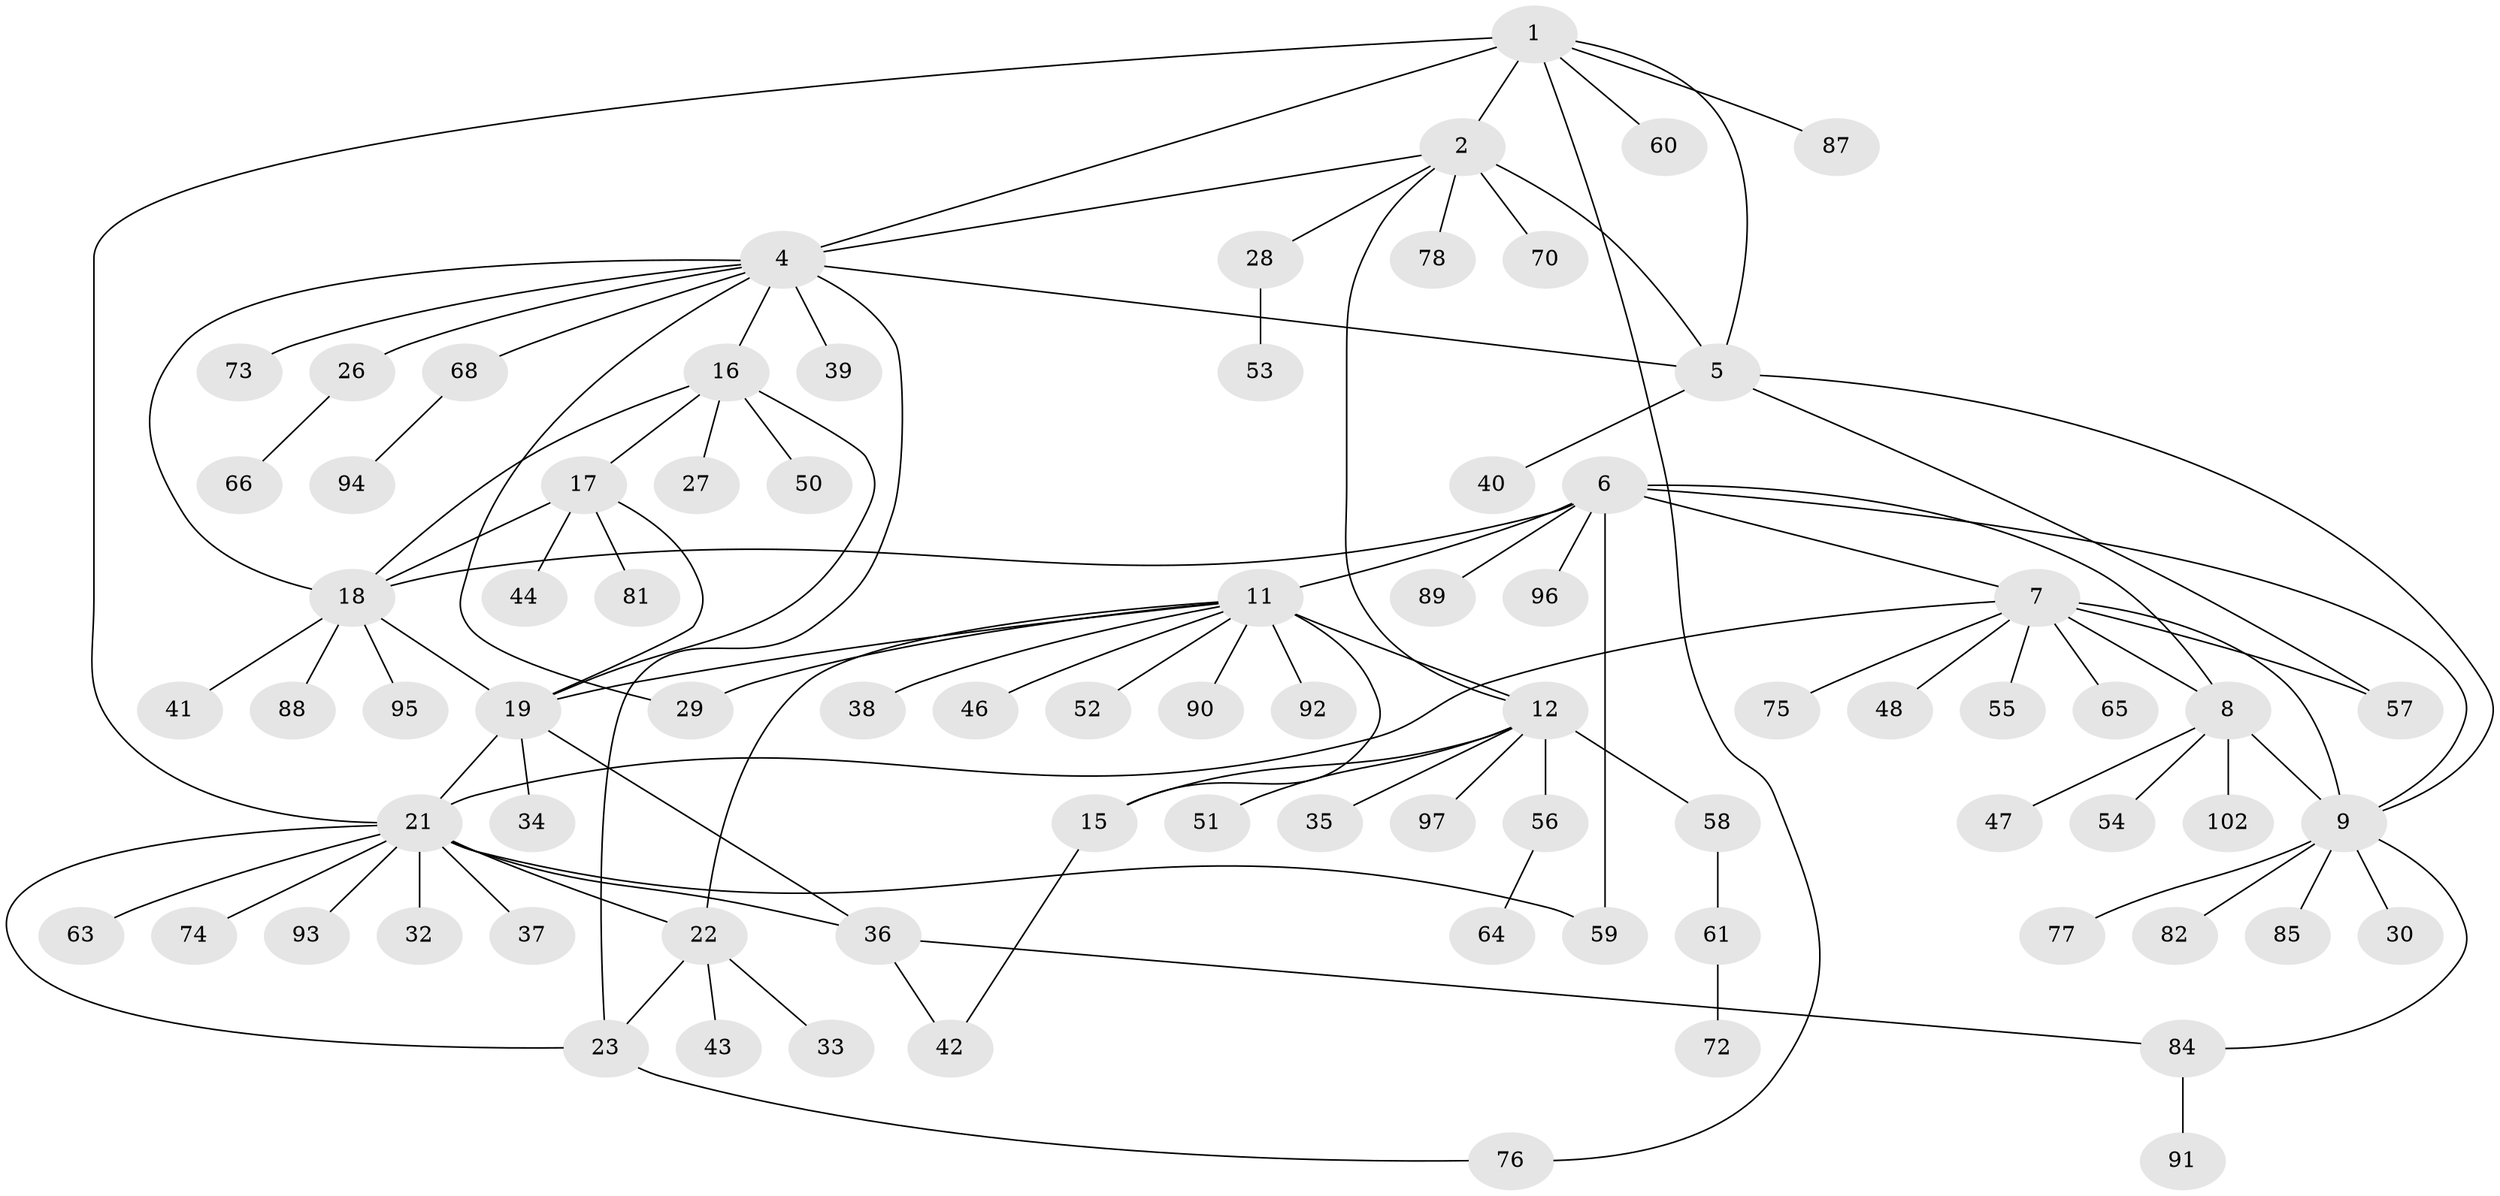 // Generated by graph-tools (version 1.1) at 2025/24/03/03/25 07:24:14]
// undirected, 80 vertices, 105 edges
graph export_dot {
graph [start="1"]
  node [color=gray90,style=filled];
  1 [super="+98"];
  2 [super="+3"];
  4 [super="+49"];
  5 [super="+31"];
  6 [super="+67"];
  7 [super="+10"];
  8 [super="+62"];
  9 [super="+101"];
  11 [super="+13"];
  12 [super="+14"];
  15;
  16 [super="+79"];
  17 [super="+86"];
  18;
  19 [super="+20"];
  21 [super="+25"];
  22 [super="+24"];
  23 [super="+83"];
  26;
  27;
  28 [super="+45"];
  29;
  30;
  32;
  33;
  34;
  35;
  36 [super="+71"];
  37 [super="+69"];
  38;
  39 [super="+80"];
  40;
  41;
  42;
  43;
  44;
  46;
  47;
  48;
  50;
  51;
  52;
  53;
  54;
  55;
  56;
  57;
  58;
  59;
  60;
  61;
  63;
  64;
  65;
  66;
  68;
  70;
  72;
  73;
  74;
  75;
  76;
  77 [super="+100"];
  78;
  81;
  82;
  84;
  85;
  87;
  88;
  89;
  90;
  91;
  92 [super="+99"];
  93;
  94;
  95;
  96;
  97;
  102;
  1 -- 2 [weight=2];
  1 -- 4;
  1 -- 5;
  1 -- 60;
  1 -- 76;
  1 -- 87;
  1 -- 21;
  2 -- 4 [weight=2];
  2 -- 5 [weight=2];
  2 -- 70;
  2 -- 78;
  2 -- 28;
  2 -- 12;
  4 -- 5;
  4 -- 18;
  4 -- 23;
  4 -- 26;
  4 -- 29;
  4 -- 39;
  4 -- 68;
  4 -- 73;
  4 -- 16;
  5 -- 9;
  5 -- 40;
  5 -- 57;
  6 -- 7 [weight=2];
  6 -- 8;
  6 -- 9;
  6 -- 18;
  6 -- 59;
  6 -- 89;
  6 -- 11;
  6 -- 96;
  7 -- 8 [weight=2];
  7 -- 9 [weight=2];
  7 -- 48;
  7 -- 55;
  7 -- 57;
  7 -- 65;
  7 -- 21;
  7 -- 75;
  8 -- 9;
  8 -- 47;
  8 -- 54;
  8 -- 102;
  9 -- 30;
  9 -- 77;
  9 -- 82;
  9 -- 84;
  9 -- 85;
  11 -- 12 [weight=4];
  11 -- 15 [weight=2];
  11 -- 19;
  11 -- 52;
  11 -- 38;
  11 -- 46;
  11 -- 90;
  11 -- 92;
  11 -- 29;
  11 -- 22;
  12 -- 15 [weight=2];
  12 -- 35;
  12 -- 58;
  12 -- 97;
  12 -- 51;
  12 -- 56;
  15 -- 42;
  16 -- 17;
  16 -- 18;
  16 -- 19 [weight=2];
  16 -- 27;
  16 -- 50;
  17 -- 18;
  17 -- 19 [weight=2];
  17 -- 44;
  17 -- 81;
  18 -- 19 [weight=2];
  18 -- 41;
  18 -- 88;
  18 -- 95;
  19 -- 34;
  19 -- 36;
  19 -- 21;
  21 -- 22 [weight=4];
  21 -- 23 [weight=2];
  21 -- 36;
  21 -- 37;
  21 -- 63;
  21 -- 74;
  21 -- 32;
  21 -- 59;
  21 -- 93;
  22 -- 23 [weight=2];
  22 -- 33;
  22 -- 43;
  23 -- 76;
  26 -- 66;
  28 -- 53;
  36 -- 84;
  36 -- 42;
  56 -- 64;
  58 -- 61;
  61 -- 72;
  68 -- 94;
  84 -- 91;
}
